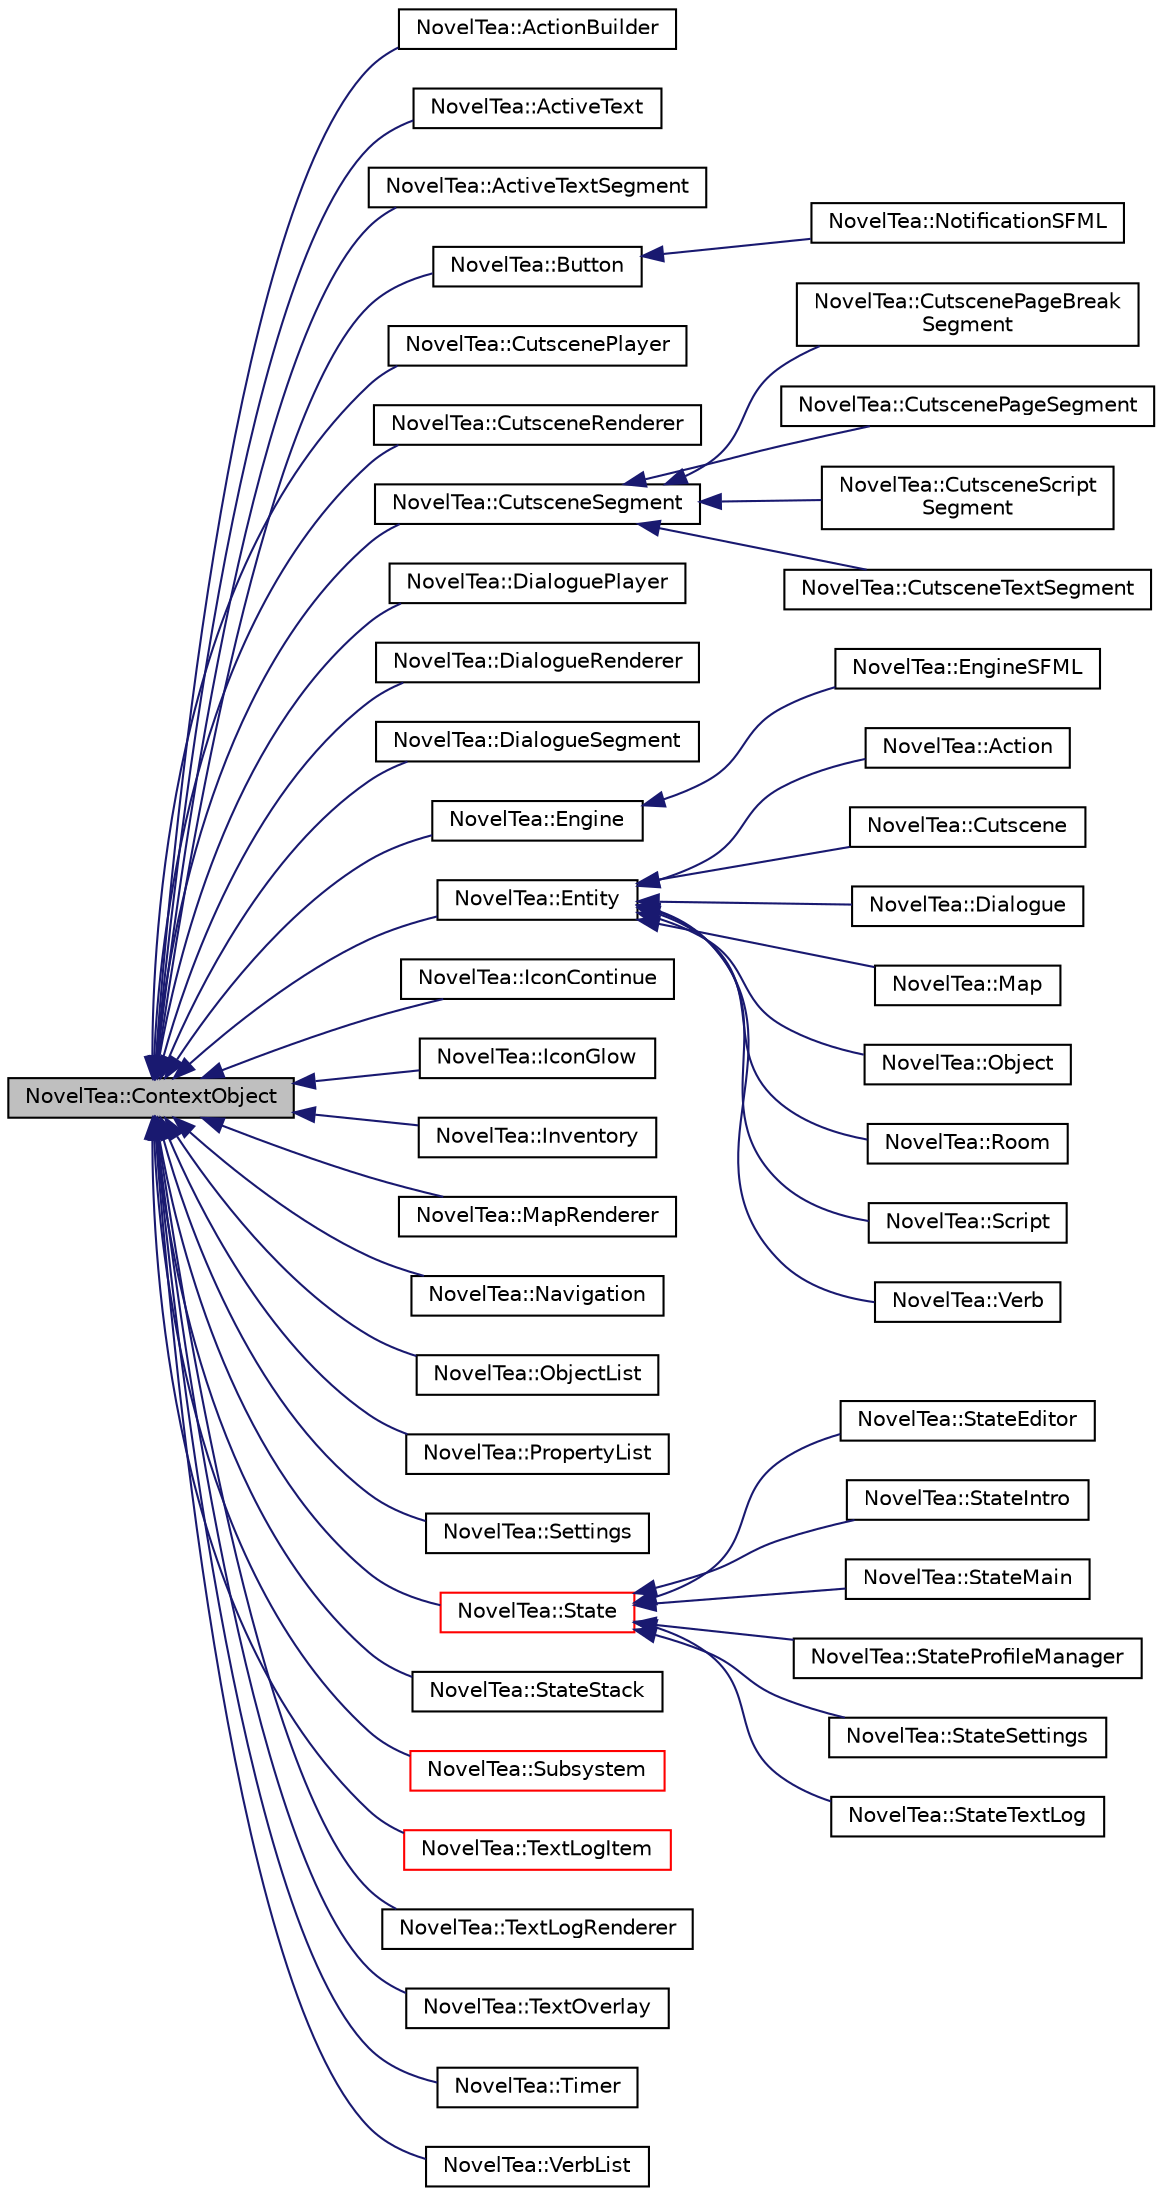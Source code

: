 digraph "NovelTea::ContextObject"
{
 // LATEX_PDF_SIZE
  bgcolor="transparent";
  edge [fontname="Helvetica",fontsize="10",labelfontname="Helvetica",labelfontsize="10"];
  node [fontname="Helvetica",fontsize="10",shape=record];
  rankdir="LR";
  Node1 [label="NovelTea::ContextObject",height=0.2,width=0.4,color="black", fillcolor="grey75", style="filled", fontcolor="black",tooltip=" "];
  Node1 -> Node2 [dir="back",color="midnightblue",fontsize="10",style="solid",fontname="Helvetica"];
  Node2 [label="NovelTea::ActionBuilder",height=0.2,width=0.4,color="black",URL="$class_novel_tea_1_1_action_builder.htm",tooltip=" "];
  Node1 -> Node3 [dir="back",color="midnightblue",fontsize="10",style="solid",fontname="Helvetica"];
  Node3 [label="NovelTea::ActiveText",height=0.2,width=0.4,color="black",URL="$class_novel_tea_1_1_active_text.htm",tooltip=" "];
  Node1 -> Node4 [dir="back",color="midnightblue",fontsize="10",style="solid",fontname="Helvetica"];
  Node4 [label="NovelTea::ActiveTextSegment",height=0.2,width=0.4,color="black",URL="$class_novel_tea_1_1_active_text_segment.htm",tooltip=" "];
  Node1 -> Node5 [dir="back",color="midnightblue",fontsize="10",style="solid",fontname="Helvetica"];
  Node5 [label="NovelTea::Button",height=0.2,width=0.4,color="black",URL="$class_novel_tea_1_1_button.htm",tooltip=" "];
  Node5 -> Node6 [dir="back",color="midnightblue",fontsize="10",style="solid",fontname="Helvetica"];
  Node6 [label="NovelTea::NotificationSFML",height=0.2,width=0.4,color="black",URL="$class_novel_tea_1_1_notification_s_f_m_l.htm",tooltip=" "];
  Node1 -> Node7 [dir="back",color="midnightblue",fontsize="10",style="solid",fontname="Helvetica"];
  Node7 [label="NovelTea::CutscenePlayer",height=0.2,width=0.4,color="black",URL="$class_novel_tea_1_1_cutscene_player.htm",tooltip=" "];
  Node1 -> Node8 [dir="back",color="midnightblue",fontsize="10",style="solid",fontname="Helvetica"];
  Node8 [label="NovelTea::CutsceneRenderer",height=0.2,width=0.4,color="black",URL="$class_novel_tea_1_1_cutscene_renderer.htm",tooltip=" "];
  Node1 -> Node9 [dir="back",color="midnightblue",fontsize="10",style="solid",fontname="Helvetica"];
  Node9 [label="NovelTea::CutsceneSegment",height=0.2,width=0.4,color="black",URL="$class_novel_tea_1_1_cutscene_segment.htm",tooltip=" "];
  Node9 -> Node10 [dir="back",color="midnightblue",fontsize="10",style="solid",fontname="Helvetica"];
  Node10 [label="NovelTea::CutscenePageBreak\lSegment",height=0.2,width=0.4,color="black",URL="$class_novel_tea_1_1_cutscene_page_break_segment.htm",tooltip=" "];
  Node9 -> Node11 [dir="back",color="midnightblue",fontsize="10",style="solid",fontname="Helvetica"];
  Node11 [label="NovelTea::CutscenePageSegment",height=0.2,width=0.4,color="black",URL="$class_novel_tea_1_1_cutscene_page_segment.htm",tooltip=" "];
  Node9 -> Node12 [dir="back",color="midnightblue",fontsize="10",style="solid",fontname="Helvetica"];
  Node12 [label="NovelTea::CutsceneScript\lSegment",height=0.2,width=0.4,color="black",URL="$class_novel_tea_1_1_cutscene_script_segment.htm",tooltip=" "];
  Node9 -> Node13 [dir="back",color="midnightblue",fontsize="10",style="solid",fontname="Helvetica"];
  Node13 [label="NovelTea::CutsceneTextSegment",height=0.2,width=0.4,color="black",URL="$class_novel_tea_1_1_cutscene_text_segment.htm",tooltip=" "];
  Node1 -> Node14 [dir="back",color="midnightblue",fontsize="10",style="solid",fontname="Helvetica"];
  Node14 [label="NovelTea::DialoguePlayer",height=0.2,width=0.4,color="black",URL="$class_novel_tea_1_1_dialogue_player.htm",tooltip=" "];
  Node1 -> Node15 [dir="back",color="midnightblue",fontsize="10",style="solid",fontname="Helvetica"];
  Node15 [label="NovelTea::DialogueRenderer",height=0.2,width=0.4,color="black",URL="$class_novel_tea_1_1_dialogue_renderer.htm",tooltip=" "];
  Node1 -> Node16 [dir="back",color="midnightblue",fontsize="10",style="solid",fontname="Helvetica"];
  Node16 [label="NovelTea::DialogueSegment",height=0.2,width=0.4,color="black",URL="$class_novel_tea_1_1_dialogue_segment.htm",tooltip=" "];
  Node1 -> Node17 [dir="back",color="midnightblue",fontsize="10",style="solid",fontname="Helvetica"];
  Node17 [label="NovelTea::Engine",height=0.2,width=0.4,color="black",URL="$class_novel_tea_1_1_engine.htm",tooltip=" "];
  Node17 -> Node18 [dir="back",color="midnightblue",fontsize="10",style="solid",fontname="Helvetica"];
  Node18 [label="NovelTea::EngineSFML",height=0.2,width=0.4,color="black",URL="$class_novel_tea_1_1_engine_s_f_m_l.htm",tooltip=" "];
  Node1 -> Node19 [dir="back",color="midnightblue",fontsize="10",style="solid",fontname="Helvetica"];
  Node19 [label="NovelTea::Entity",height=0.2,width=0.4,color="black",URL="$class_novel_tea_1_1_entity.htm",tooltip=" "];
  Node19 -> Node20 [dir="back",color="midnightblue",fontsize="10",style="solid",fontname="Helvetica"];
  Node20 [label="NovelTea::Action",height=0.2,width=0.4,color="black",URL="$class_novel_tea_1_1_action.htm",tooltip=" "];
  Node19 -> Node21 [dir="back",color="midnightblue",fontsize="10",style="solid",fontname="Helvetica"];
  Node21 [label="NovelTea::Cutscene",height=0.2,width=0.4,color="black",URL="$class_novel_tea_1_1_cutscene.htm",tooltip=" "];
  Node19 -> Node22 [dir="back",color="midnightblue",fontsize="10",style="solid",fontname="Helvetica"];
  Node22 [label="NovelTea::Dialogue",height=0.2,width=0.4,color="black",URL="$class_novel_tea_1_1_dialogue.htm",tooltip=" "];
  Node19 -> Node23 [dir="back",color="midnightblue",fontsize="10",style="solid",fontname="Helvetica"];
  Node23 [label="NovelTea::Map",height=0.2,width=0.4,color="black",URL="$class_novel_tea_1_1_map.htm",tooltip=" "];
  Node19 -> Node24 [dir="back",color="midnightblue",fontsize="10",style="solid",fontname="Helvetica"];
  Node24 [label="NovelTea::Object",height=0.2,width=0.4,color="black",URL="$class_novel_tea_1_1_object.htm",tooltip=" "];
  Node19 -> Node25 [dir="back",color="midnightblue",fontsize="10",style="solid",fontname="Helvetica"];
  Node25 [label="NovelTea::Room",height=0.2,width=0.4,color="black",URL="$class_novel_tea_1_1_room.htm",tooltip=" "];
  Node19 -> Node26 [dir="back",color="midnightblue",fontsize="10",style="solid",fontname="Helvetica"];
  Node26 [label="NovelTea::Script",height=0.2,width=0.4,color="black",URL="$class_novel_tea_1_1_script.htm",tooltip=" "];
  Node19 -> Node27 [dir="back",color="midnightblue",fontsize="10",style="solid",fontname="Helvetica"];
  Node27 [label="NovelTea::Verb",height=0.2,width=0.4,color="black",URL="$class_novel_tea_1_1_verb.htm",tooltip=" "];
  Node1 -> Node28 [dir="back",color="midnightblue",fontsize="10",style="solid",fontname="Helvetica"];
  Node28 [label="NovelTea::IconContinue",height=0.2,width=0.4,color="black",URL="$class_novel_tea_1_1_icon_continue.htm",tooltip=" "];
  Node1 -> Node29 [dir="back",color="midnightblue",fontsize="10",style="solid",fontname="Helvetica"];
  Node29 [label="NovelTea::IconGlow",height=0.2,width=0.4,color="black",URL="$class_novel_tea_1_1_icon_glow.htm",tooltip=" "];
  Node1 -> Node30 [dir="back",color="midnightblue",fontsize="10",style="solid",fontname="Helvetica"];
  Node30 [label="NovelTea::Inventory",height=0.2,width=0.4,color="black",URL="$class_novel_tea_1_1_inventory.htm",tooltip=" "];
  Node1 -> Node31 [dir="back",color="midnightblue",fontsize="10",style="solid",fontname="Helvetica"];
  Node31 [label="NovelTea::MapRenderer",height=0.2,width=0.4,color="black",URL="$class_novel_tea_1_1_map_renderer.htm",tooltip=" "];
  Node1 -> Node32 [dir="back",color="midnightblue",fontsize="10",style="solid",fontname="Helvetica"];
  Node32 [label="NovelTea::Navigation",height=0.2,width=0.4,color="black",URL="$class_novel_tea_1_1_navigation.htm",tooltip=" "];
  Node1 -> Node33 [dir="back",color="midnightblue",fontsize="10",style="solid",fontname="Helvetica"];
  Node33 [label="NovelTea::ObjectList",height=0.2,width=0.4,color="black",URL="$class_novel_tea_1_1_object_list.htm",tooltip=" "];
  Node1 -> Node34 [dir="back",color="midnightblue",fontsize="10",style="solid",fontname="Helvetica"];
  Node34 [label="NovelTea::PropertyList",height=0.2,width=0.4,color="black",URL="$class_novel_tea_1_1_property_list.htm",tooltip=" "];
  Node1 -> Node35 [dir="back",color="midnightblue",fontsize="10",style="solid",fontname="Helvetica"];
  Node35 [label="NovelTea::Settings",height=0.2,width=0.4,color="black",URL="$class_novel_tea_1_1_settings.htm",tooltip=" "];
  Node1 -> Node36 [dir="back",color="midnightblue",fontsize="10",style="solid",fontname="Helvetica"];
  Node36 [label="NovelTea::State",height=0.2,width=0.4,color="red",URL="$class_novel_tea_1_1_state.htm",tooltip=" "];
  Node36 -> Node37 [dir="back",color="midnightblue",fontsize="10",style="solid",fontname="Helvetica"];
  Node37 [label="NovelTea::StateEditor",height=0.2,width=0.4,color="black",URL="$class_novel_tea_1_1_state_editor.htm",tooltip=" "];
  Node36 -> Node38 [dir="back",color="midnightblue",fontsize="10",style="solid",fontname="Helvetica"];
  Node38 [label="NovelTea::StateIntro",height=0.2,width=0.4,color="black",URL="$class_novel_tea_1_1_state_intro.htm",tooltip=" "];
  Node36 -> Node39 [dir="back",color="midnightblue",fontsize="10",style="solid",fontname="Helvetica"];
  Node39 [label="NovelTea::StateMain",height=0.2,width=0.4,color="black",URL="$class_novel_tea_1_1_state_main.htm",tooltip=" "];
  Node36 -> Node40 [dir="back",color="midnightblue",fontsize="10",style="solid",fontname="Helvetica"];
  Node40 [label="NovelTea::StateProfileManager",height=0.2,width=0.4,color="black",URL="$class_novel_tea_1_1_state_profile_manager.htm",tooltip=" "];
  Node36 -> Node41 [dir="back",color="midnightblue",fontsize="10",style="solid",fontname="Helvetica"];
  Node41 [label="NovelTea::StateSettings",height=0.2,width=0.4,color="black",URL="$class_novel_tea_1_1_state_settings.htm",tooltip=" "];
  Node36 -> Node42 [dir="back",color="midnightblue",fontsize="10",style="solid",fontname="Helvetica"];
  Node42 [label="NovelTea::StateTextLog",height=0.2,width=0.4,color="black",URL="$class_novel_tea_1_1_state_text_log.htm",tooltip=" "];
  Node1 -> Node45 [dir="back",color="midnightblue",fontsize="10",style="solid",fontname="Helvetica"];
  Node45 [label="NovelTea::StateStack",height=0.2,width=0.4,color="black",URL="$class_novel_tea_1_1_state_stack.htm",tooltip=" "];
  Node1 -> Node46 [dir="back",color="midnightblue",fontsize="10",style="solid",fontname="Helvetica"];
  Node46 [label="NovelTea::Subsystem",height=0.2,width=0.4,color="red",URL="$class_novel_tea_1_1_subsystem.htm",tooltip=" "];
  Node1 -> Node57 [dir="back",color="midnightblue",fontsize="10",style="solid",fontname="Helvetica"];
  Node57 [label="NovelTea::TextLogItem",height=0.2,width=0.4,color="red",URL="$class_novel_tea_1_1_text_log_item.htm",tooltip=" "];
  Node1 -> Node61 [dir="back",color="midnightblue",fontsize="10",style="solid",fontname="Helvetica"];
  Node61 [label="NovelTea::TextLogRenderer",height=0.2,width=0.4,color="black",URL="$class_novel_tea_1_1_text_log_renderer.htm",tooltip=" "];
  Node1 -> Node62 [dir="back",color="midnightblue",fontsize="10",style="solid",fontname="Helvetica"];
  Node62 [label="NovelTea::TextOverlay",height=0.2,width=0.4,color="black",URL="$class_novel_tea_1_1_text_overlay.htm",tooltip=" "];
  Node1 -> Node63 [dir="back",color="midnightblue",fontsize="10",style="solid",fontname="Helvetica"];
  Node63 [label="NovelTea::Timer",height=0.2,width=0.4,color="black",URL="$class_novel_tea_1_1_timer.htm",tooltip=" "];
  Node1 -> Node64 [dir="back",color="midnightblue",fontsize="10",style="solid",fontname="Helvetica"];
  Node64 [label="NovelTea::VerbList",height=0.2,width=0.4,color="black",URL="$class_novel_tea_1_1_verb_list.htm",tooltip=" "];
}
